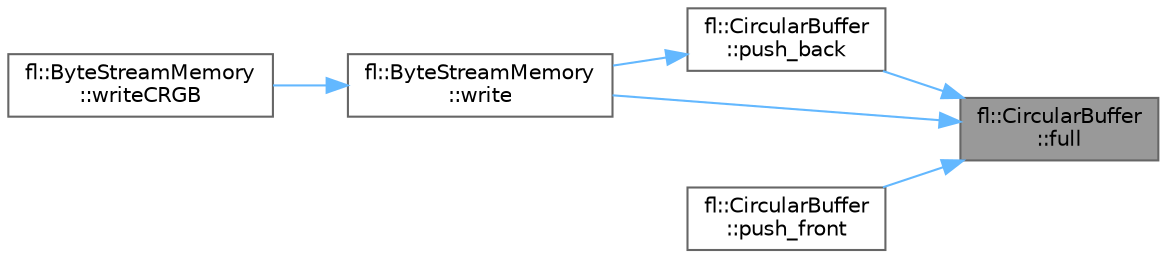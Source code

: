 digraph "fl::CircularBuffer::full"
{
 // LATEX_PDF_SIZE
  bgcolor="transparent";
  edge [fontname=Helvetica,fontsize=10,labelfontname=Helvetica,labelfontsize=10];
  node [fontname=Helvetica,fontsize=10,shape=box,height=0.2,width=0.4];
  rankdir="RL";
  Node1 [id="Node000001",label="fl::CircularBuffer\l::full",height=0.2,width=0.4,color="gray40", fillcolor="grey60", style="filled", fontcolor="black",tooltip=" "];
  Node1 -> Node2 [id="edge1_Node000001_Node000002",dir="back",color="steelblue1",style="solid",tooltip=" "];
  Node2 [id="Node000002",label="fl::CircularBuffer\l::push_back",height=0.2,width=0.4,color="grey40", fillcolor="white", style="filled",URL="$d2/d4f/classfl_1_1_circular_buffer.html#adbeb1dee7527ceca6098ce36eaae6604",tooltip=" "];
  Node2 -> Node3 [id="edge2_Node000002_Node000003",dir="back",color="steelblue1",style="solid",tooltip=" "];
  Node3 [id="Node000003",label="fl::ByteStreamMemory\l::write",height=0.2,width=0.4,color="grey40", fillcolor="white", style="filled",URL="$d1/dc0/classfl_1_1_byte_stream_memory.html#a74090719c21547ad265facf05f275dd4",tooltip=" "];
  Node3 -> Node4 [id="edge3_Node000003_Node000004",dir="back",color="steelblue1",style="solid",tooltip=" "];
  Node4 [id="Node000004",label="fl::ByteStreamMemory\l::writeCRGB",height=0.2,width=0.4,color="grey40", fillcolor="white", style="filled",URL="$d1/dc0/classfl_1_1_byte_stream_memory.html#a56e1886cb8f45fe43cbb7c5681f5b710",tooltip=" "];
  Node1 -> Node5 [id="edge4_Node000001_Node000005",dir="back",color="steelblue1",style="solid",tooltip=" "];
  Node5 [id="Node000005",label="fl::CircularBuffer\l::push_front",height=0.2,width=0.4,color="grey40", fillcolor="white", style="filled",URL="$d2/d4f/classfl_1_1_circular_buffer.html#ad7aea91a07a0daf154f579066ea95090",tooltip=" "];
  Node1 -> Node3 [id="edge5_Node000001_Node000003",dir="back",color="steelblue1",style="solid",tooltip=" "];
}
